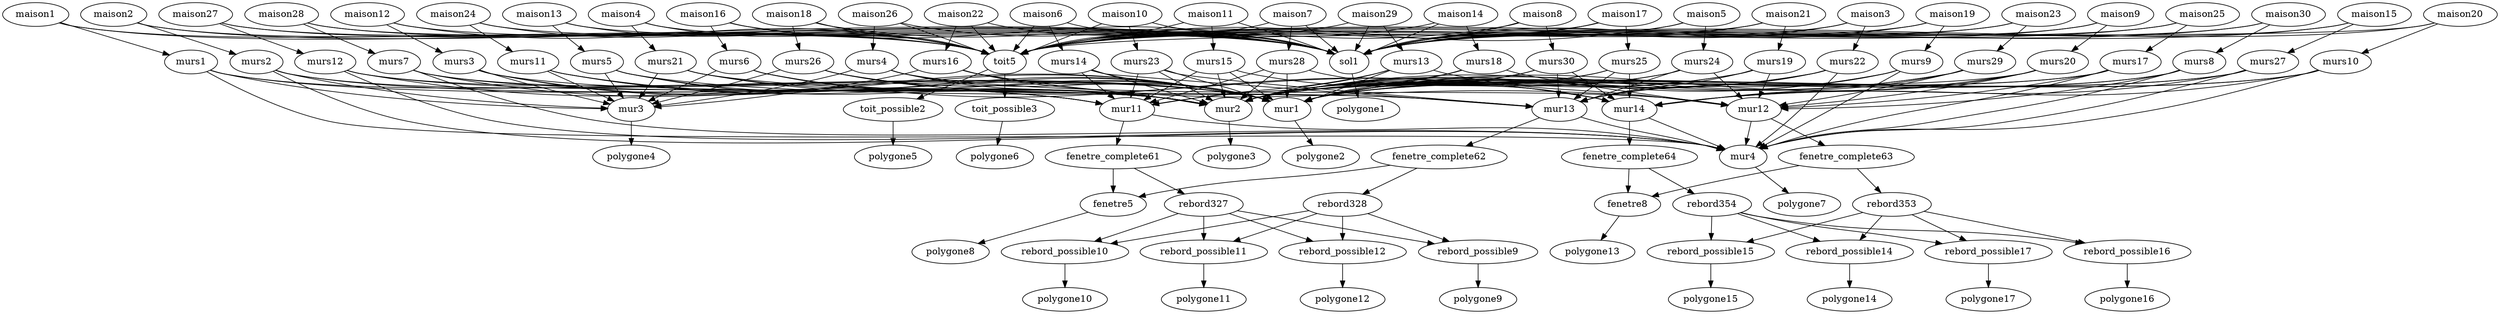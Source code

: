digraph g{
"maison1"->"murs1"
"maison1"->"toit5"
"maison1"->"sol1"
"maison2"->"murs2"
"maison2"->"toit5"
"maison2"->"sol1"
"maison3"->"murs22"
"maison3"->"toit5"
"maison3"->"sol1"
"maison4"->"murs21"
"maison4"->"toit5"
"maison4"->"sol1"
"maison5"->"murs24"
"maison5"->"toit5"
"maison5"->"sol1"
"maison6"->"murs14"
"maison6"->"toit5"
"maison6"->"sol1"
"maison7"->"murs28"
"maison7"->"toit5"
"maison7"->"sol1"
"maison8"->"murs30"
"maison8"->"toit5"
"maison8"->"sol1"
"maison9"->"murs20"
"maison9"->"toit5"
"maison9"->"sol1"
"maison10"->"murs23"
"maison10"->"toit5"
"maison10"->"sol1"
"maison11"->"murs15"
"maison11"->"toit5"
"maison11"->"sol1"
"maison12"->"murs3"
"maison12"->"toit5"
"maison12"->"sol1"
"maison13"->"murs5"
"maison13"->"toit5"
"maison13"->"sol1"
"maison14"->"murs18"
"maison14"->"toit5"
"maison14"->"sol1"
"maison15"->"murs27"
"maison15"->"toit5"
"maison15"->"sol1"
"maison16"->"murs6"
"maison16"->"toit5"
"maison16"->"sol1"
"maison17"->"murs25"
"maison17"->"toit5"
"maison17"->"sol1"
"maison18"->"murs26"
"maison18"->"toit5"
"maison18"->"sol1"
"maison19"->"murs9"
"maison19"->"toit5"
"maison19"->"sol1"
"maison20"->"murs10"
"maison20"->"toit5"
"maison20"->"sol1"
"maison21"->"murs19"
"maison21"->"toit5"
"maison21"->"sol1"
"maison22"->"murs16"
"maison22"->"toit5"
"maison22"->"sol1"
"maison23"->"murs29"
"maison23"->"toit5"
"maison23"->"sol1"
"maison24"->"murs11"
"maison24"->"toit5"
"maison24"->"sol1"
"maison25"->"murs17"
"maison25"->"toit5"
"maison25"->"sol1"
"maison26"->"murs4"
"maison26"->"toit5"
"maison26"->"sol1"
"maison27"->"murs12"
"maison27"->"toit5"
"maison27"->"sol1"
"maison28"->"murs7"
"maison28"->"toit5"
"maison28"->"sol1"
"maison29"->"murs13"
"maison29"->"toit5"
"maison29"->"sol1"
"maison30"->"murs8"
"maison30"->"toit5"
"maison30"->"sol1"
"murs1"->"mur4"
"murs1"->"mur2"
"murs1"->"mur3"
"murs1"->"mur1"
"toit5"->"toit_possible2"
"toit5"->"toit_possible3"
"sol1"->"polygone1"
"murs2"->"mur3"
"murs2"->"mur2"
"murs2"->"mur4"
"murs2"->"mur1"
"murs22"->"mur4"
"murs22"->"mur2"
"murs22"->"mur13"
"murs22"->"mur1"
"murs21"->"mur3"
"murs21"->"mur2"
"murs21"->"mur13"
"murs21"->"mur1"
"murs24"->"mur12"
"murs24"->"mur2"
"murs24"->"mur13"
"murs24"->"mur1"
"murs14"->"mur13"
"murs14"->"mur2"
"murs14"->"mur11"
"murs14"->"mur1"
"murs28"->"mur11"
"murs28"->"mur2"
"murs28"->"mur14"
"murs28"->"mur1"
"murs30"->"mur13"
"murs30"->"mur2"
"murs30"->"mur14"
"murs30"->"mur1"
"murs20"->"mur14"
"murs20"->"mur2"
"murs20"->"mur12"
"murs20"->"mur1"
"murs23"->"mur11"
"murs23"->"mur2"
"murs23"->"mur13"
"murs23"->"mur1"
"murs15"->"mur14"
"murs15"->"mur2"
"murs15"->"mur11"
"murs15"->"mur1"
"murs3"->"mur11"
"murs3"->"mur2"
"murs3"->"mur3"
"murs3"->"mur1"
"murs5"->"mur13"
"murs5"->"mur2"
"murs5"->"mur3"
"murs5"->"mur1"
"murs18"->"mur11"
"murs18"->"mur2"
"murs18"->"mur12"
"murs18"->"mur1"
"murs27"->"mur4"
"murs27"->"mur2"
"murs27"->"mur14"
"murs27"->"mur1"
"murs6"->"mur14"
"murs6"->"mur2"
"murs6"->"mur3"
"murs6"->"mur1"
"murs25"->"mur14"
"murs25"->"mur2"
"murs25"->"mur13"
"murs25"->"mur1"
"murs26"->"mur3"
"murs26"->"mur2"
"murs26"->"mur14"
"murs26"->"mur1"
"murs9"->"mur13"
"murs9"->"mur2"
"murs9"->"mur4"
"murs9"->"mur1"
"murs10"->"mur14"
"murs10"->"mur2"
"murs10"->"mur4"
"murs10"->"mur1"
"murs19"->"mur13"
"murs19"->"mur2"
"murs19"->"mur12"
"murs19"->"mur1"
"murs16"->"mur3"
"murs16"->"mur2"
"murs16"->"mur12"
"murs16"->"mur1"
"murs29"->"mur12"
"murs29"->"mur2"
"murs29"->"mur14"
"murs29"->"mur1"
"murs11"->"mur3"
"murs11"->"mur2"
"murs11"->"mur11"
"murs11"->"mur1"
"murs17"->"mur4"
"murs17"->"mur2"
"murs17"->"mur12"
"murs17"->"mur1"
"murs4"->"mur12"
"murs4"->"mur2"
"murs4"->"mur3"
"murs4"->"mur1"
"murs12"->"mur4"
"murs12"->"mur2"
"murs12"->"mur11"
"murs12"->"mur1"
"murs7"->"mur11"
"murs7"->"mur2"
"murs7"->"mur4"
"murs7"->"mur1"
"murs13"->"mur12"
"murs13"->"mur2"
"murs13"->"mur11"
"murs13"->"mur1"
"murs8"->"mur12"
"murs8"->"mur2"
"murs8"->"mur4"
"murs8"->"mur1"
"mur4"->"polygone7"
"mur2"->"polygone3"
"mur3"->"polygone4"
"mur1"->"polygone2"
"toit_possible2"->"polygone5"
"toit_possible3"->"polygone6"
"polygone1"
"mur13"->"mur4"
"mur13"->"fenetre_complete62"
"mur12"->"mur4"
"mur12"->"fenetre_complete63"
"mur11"->"mur4"
"mur11"->"fenetre_complete61"
"mur14"->"mur4"
"mur14"->"fenetre_complete64"
"polygone7"
"polygone3"
"polygone4"
"polygone2"
"polygone5"
"polygone6"
"fenetre_complete62"->"fenetre5"
"fenetre_complete62"->"rebord328"
"fenetre_complete63"->"fenetre8"
"fenetre_complete63"->"rebord353"
"fenetre_complete61"->"fenetre5"
"fenetre_complete61"->"rebord327"
"fenetre_complete64"->"fenetre8"
"fenetre_complete64"->"rebord354"
"fenetre5"->"polygone8"
"rebord328"->"rebord_possible10"
"rebord328"->"rebord_possible11"
"rebord328"->"rebord_possible12"
"rebord328"->"rebord_possible9"
"fenetre8"->"polygone13"
"rebord353"->"rebord_possible17"
"rebord353"->"rebord_possible16"
"rebord353"->"rebord_possible15"
"rebord353"->"rebord_possible14"
"rebord327"->"rebord_possible12"
"rebord327"->"rebord_possible11"
"rebord327"->"rebord_possible10"
"rebord327"->"rebord_possible9"
"rebord354"->"rebord_possible15"
"rebord354"->"rebord_possible16"
"rebord354"->"rebord_possible17"
"rebord354"->"rebord_possible14"
"polygone8"
"rebord_possible10"->"polygone10"
"rebord_possible11"->"polygone11"
"rebord_possible12"->"polygone12"
"rebord_possible9"->"polygone9"
"polygone13"
"rebord_possible17"->"polygone17"
"rebord_possible16"->"polygone16"
"rebord_possible15"->"polygone15"
"rebord_possible14"->"polygone14"
"polygone10"
"polygone11"
"polygone12"
"polygone9"
"polygone17"
"polygone16"
"polygone15"
"polygone14"
}